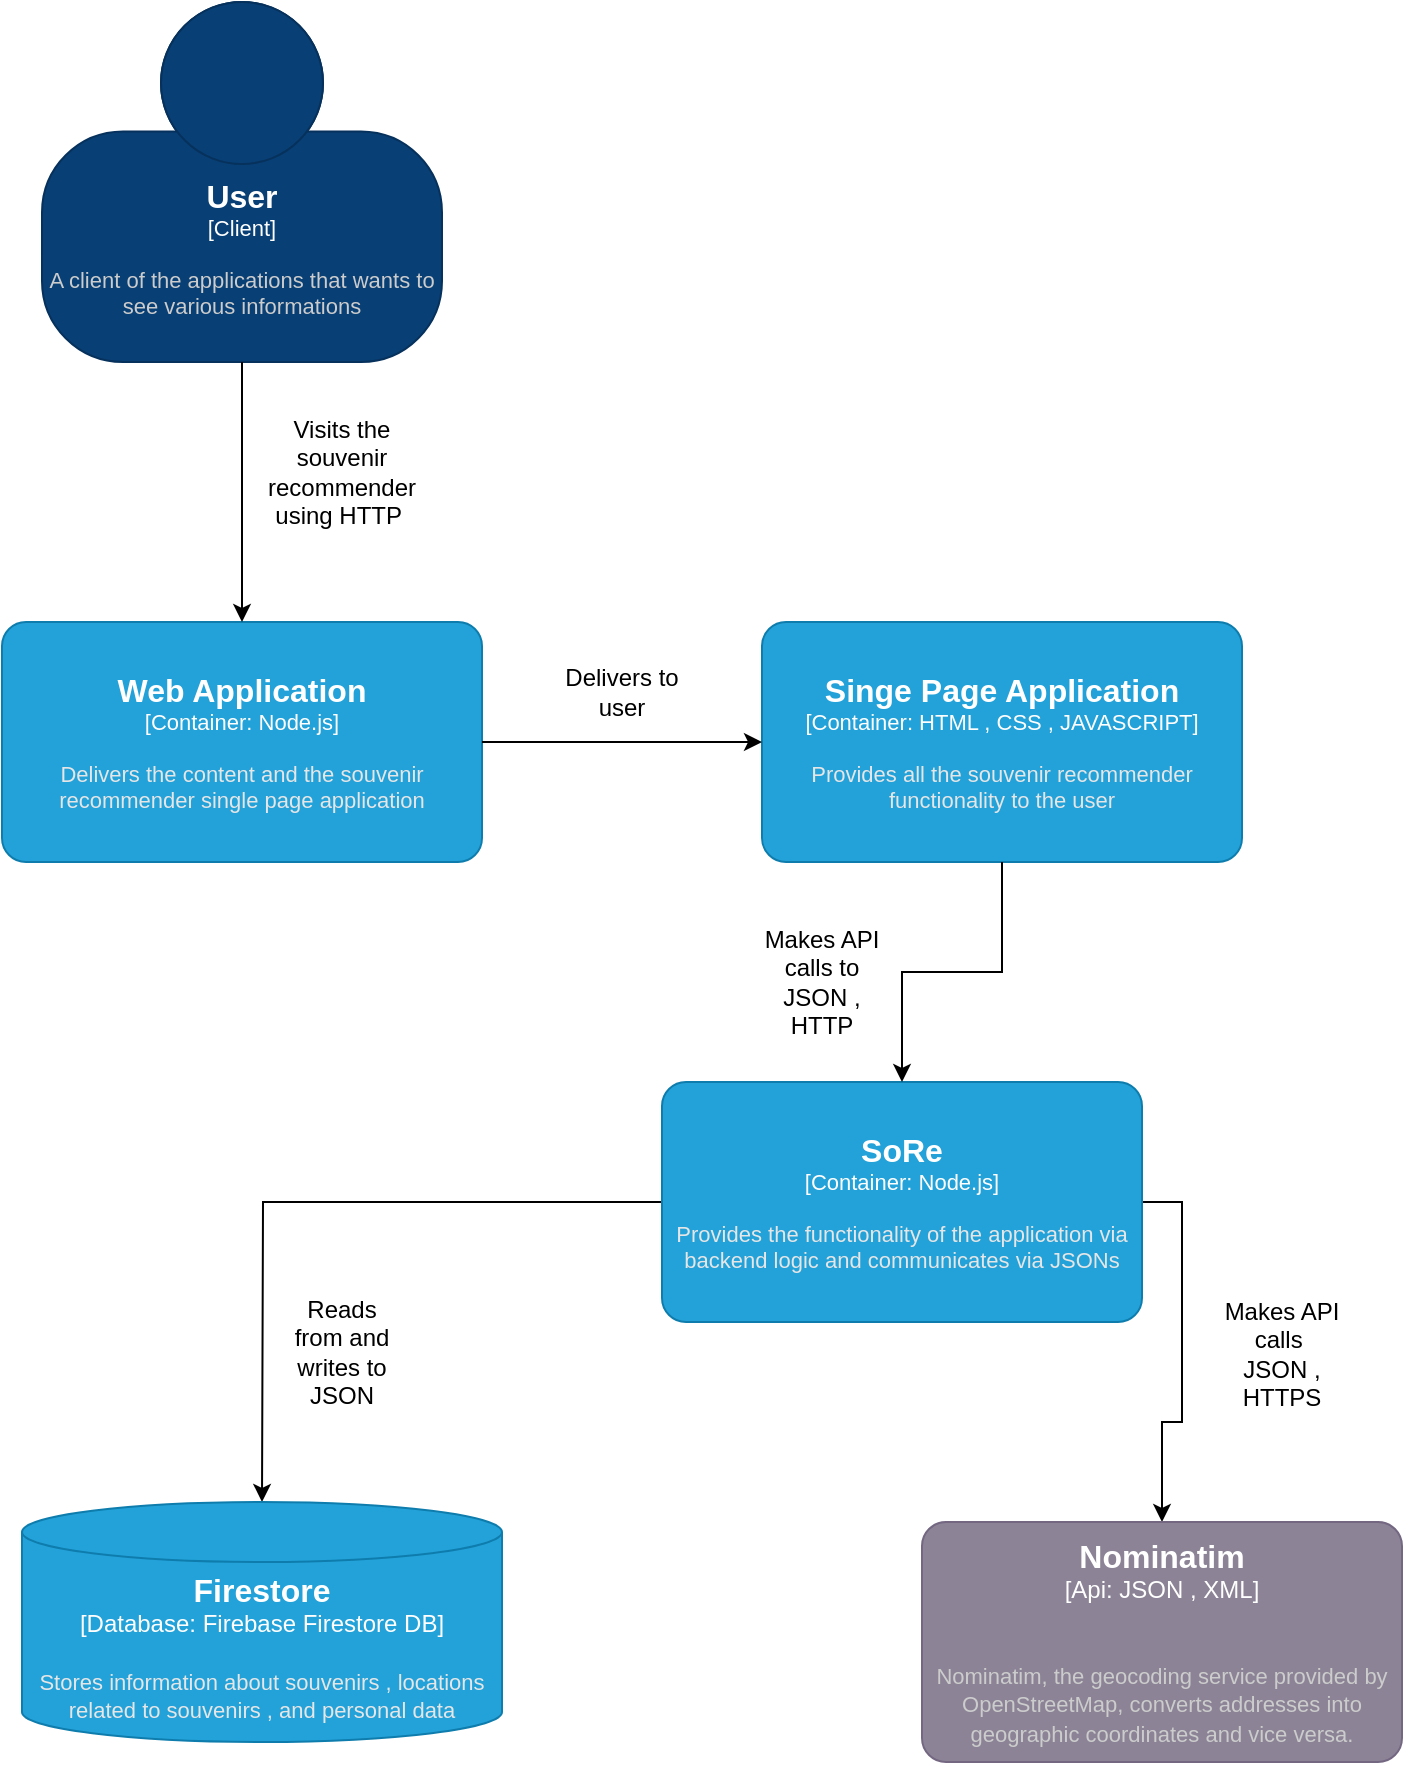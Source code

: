 <mxfile version="24.6.2" type="device">
  <diagram name="Page-1" id="7wgp-EEGFiK9bmjeXFir">
    <mxGraphModel dx="1908" dy="2112" grid="1" gridSize="10" guides="1" tooltips="1" connect="1" arrows="1" fold="1" page="1" pageScale="1" pageWidth="850" pageHeight="1100" math="0" shadow="0">
      <root>
        <mxCell id="0" />
        <mxCell id="1" parent="0" />
        <object placeholders="1" c4Name="User" c4Type="Client" c4Description="A client of the applications that wants to see various informations" label="&lt;font style=&quot;font-size: 16px&quot;&gt;&lt;b&gt;%c4Name%&lt;/b&gt;&lt;/font&gt;&lt;div&gt;[%c4Type%]&lt;/div&gt;&lt;br&gt;&lt;div&gt;&lt;font style=&quot;font-size: 11px&quot;&gt;&lt;font color=&quot;#cccccc&quot;&gt;%c4Description%&lt;/font&gt;&lt;/div&gt;" id="G0dsswEn-teH_MHdQ6yA-1">
          <mxCell style="html=1;fontSize=11;dashed=0;whiteSpace=wrap;fillColor=#083F75;strokeColor=#06315C;fontColor=#ffffff;shape=mxgraph.c4.person2;align=center;metaEdit=1;points=[[0.5,0,0],[1,0.5,0],[1,0.75,0],[0.75,1,0],[0.5,1,0],[0.25,1,0],[0,0.75,0],[0,0.5,0]];resizable=0;" parent="1" vertex="1">
            <mxGeometry x="60" y="-1040" width="200" height="180" as="geometry" />
          </mxCell>
        </object>
        <object placeholders="1" c4Name="Web Application" c4Type="Container" c4Technology="Node.js" c4Description="Delivers the content and the souvenir recommender single page application" label="&lt;font style=&quot;font-size: 16px&quot;&gt;&lt;b&gt;%c4Name%&lt;/b&gt;&lt;/font&gt;&lt;div&gt;[%c4Type%: %c4Technology%]&lt;/div&gt;&lt;br&gt;&lt;div&gt;&lt;font style=&quot;font-size: 11px&quot;&gt;&lt;font color=&quot;#E6E6E6&quot;&gt;%c4Description%&lt;/font&gt;&lt;/div&gt;" id="G0dsswEn-teH_MHdQ6yA-2">
          <mxCell style="rounded=1;whiteSpace=wrap;html=1;fontSize=11;labelBackgroundColor=none;fillColor=#23A2D9;fontColor=#ffffff;align=center;arcSize=10;strokeColor=#0E7DAD;metaEdit=1;resizable=0;points=[[0.25,0,0],[0.5,0,0],[0.75,0,0],[1,0.25,0],[1,0.5,0],[1,0.75,0],[0.75,1,0],[0.5,1,0],[0.25,1,0],[0,0.75,0],[0,0.5,0],[0,0.25,0]];" parent="1" vertex="1">
            <mxGeometry x="40" y="-730" width="240" height="120" as="geometry" />
          </mxCell>
        </object>
        <object placeholders="1" c4Name="Singe Page Application" c4Type="Container" c4Technology="HTML , CSS , JAVASCRIPT" c4Description="Provides all the souvenir recommender functionality to the user " label="&lt;font style=&quot;font-size: 16px&quot;&gt;&lt;b&gt;%c4Name%&lt;/b&gt;&lt;/font&gt;&lt;div&gt;[%c4Type%: %c4Technology%]&lt;/div&gt;&lt;br&gt;&lt;div&gt;&lt;font style=&quot;font-size: 11px&quot;&gt;&lt;font color=&quot;#E6E6E6&quot;&gt;%c4Description%&lt;/font&gt;&lt;/div&gt;" id="G0dsswEn-teH_MHdQ6yA-3">
          <mxCell style="rounded=1;whiteSpace=wrap;html=1;fontSize=11;labelBackgroundColor=none;fillColor=#23A2D9;fontColor=#ffffff;align=center;arcSize=10;strokeColor=#0E7DAD;metaEdit=1;resizable=0;points=[[0.25,0,0],[0.5,0,0],[0.75,0,0],[1,0.25,0],[1,0.5,0],[1,0.75,0],[0.75,1,0],[0.5,1,0],[0.25,1,0],[0,0.75,0],[0,0.5,0],[0,0.25,0]];" parent="1" vertex="1">
            <mxGeometry x="420" y="-730" width="240" height="120" as="geometry" />
          </mxCell>
        </object>
        <mxCell id="WGGaHwS2de0_7ey1eOri-6" style="edgeStyle=orthogonalEdgeStyle;rounded=0;orthogonalLoop=1;jettySize=auto;html=1;" edge="1" parent="1" source="G0dsswEn-teH_MHdQ6yA-4">
          <mxGeometry relative="1" as="geometry">
            <mxPoint x="170" y="-290" as="targetPoint" />
          </mxGeometry>
        </mxCell>
        <mxCell id="WGGaHwS2de0_7ey1eOri-9" style="edgeStyle=orthogonalEdgeStyle;rounded=0;orthogonalLoop=1;jettySize=auto;html=1;exitX=1;exitY=0.5;exitDx=0;exitDy=0;exitPerimeter=0;" edge="1" parent="1" source="G0dsswEn-teH_MHdQ6yA-4" target="WGGaHwS2de0_7ey1eOri-8">
          <mxGeometry relative="1" as="geometry" />
        </mxCell>
        <object placeholders="1" c4Name="SoRe" c4Type="Container" c4Technology="Node.js" c4Description="Provides the functionality of the application via backend logic and communicates via JSONs" label="&lt;font style=&quot;font-size: 16px&quot;&gt;&lt;b&gt;%c4Name%&lt;/b&gt;&lt;/font&gt;&lt;div&gt;[%c4Type%: %c4Technology%]&lt;/div&gt;&lt;br&gt;&lt;div&gt;&lt;font style=&quot;font-size: 11px&quot;&gt;&lt;font color=&quot;#E6E6E6&quot;&gt;%c4Description%&lt;/font&gt;&lt;/div&gt;" id="G0dsswEn-teH_MHdQ6yA-4">
          <mxCell style="rounded=1;whiteSpace=wrap;html=1;fontSize=11;labelBackgroundColor=none;fillColor=#23A2D9;fontColor=#ffffff;align=center;arcSize=10;strokeColor=#0E7DAD;metaEdit=1;resizable=0;points=[[0.25,0,0],[0.5,0,0],[0.75,0,0],[1,0.25,0],[1,0.5,0],[1,0.75,0],[0.75,1,0],[0.5,1,0],[0.25,1,0],[0,0.75,0],[0,0.5,0],[0,0.25,0]];" parent="1" vertex="1">
            <mxGeometry x="370" y="-500" width="240" height="120" as="geometry" />
          </mxCell>
        </object>
        <mxCell id="G0dsswEn-teH_MHdQ6yA-6" style="edgeStyle=orthogonalEdgeStyle;rounded=0;orthogonalLoop=1;jettySize=auto;html=1;exitX=0.5;exitY=1;exitDx=0;exitDy=0;exitPerimeter=0;entryX=0.5;entryY=0;entryDx=0;entryDy=0;entryPerimeter=0;" parent="1" source="G0dsswEn-teH_MHdQ6yA-1" target="G0dsswEn-teH_MHdQ6yA-2" edge="1">
          <mxGeometry relative="1" as="geometry" />
        </mxCell>
        <mxCell id="WGGaHwS2de0_7ey1eOri-1" value="Visits the souvenir recommender using HTTP&amp;nbsp;" style="text;html=1;align=center;verticalAlign=middle;whiteSpace=wrap;rounded=0;" vertex="1" parent="1">
          <mxGeometry x="180" y="-820" width="60" height="30" as="geometry" />
        </mxCell>
        <mxCell id="WGGaHwS2de0_7ey1eOri-2" style="edgeStyle=orthogonalEdgeStyle;rounded=0;orthogonalLoop=1;jettySize=auto;html=1;exitX=1;exitY=0.5;exitDx=0;exitDy=0;exitPerimeter=0;entryX=0;entryY=0.5;entryDx=0;entryDy=0;entryPerimeter=0;" edge="1" parent="1" source="G0dsswEn-teH_MHdQ6yA-2" target="G0dsswEn-teH_MHdQ6yA-3">
          <mxGeometry relative="1" as="geometry" />
        </mxCell>
        <mxCell id="WGGaHwS2de0_7ey1eOri-3" value="Delivers to user" style="text;html=1;align=center;verticalAlign=middle;whiteSpace=wrap;rounded=0;" vertex="1" parent="1">
          <mxGeometry x="320" y="-710" width="60" height="30" as="geometry" />
        </mxCell>
        <mxCell id="WGGaHwS2de0_7ey1eOri-4" style="edgeStyle=orthogonalEdgeStyle;rounded=0;orthogonalLoop=1;jettySize=auto;html=1;exitX=0.5;exitY=1;exitDx=0;exitDy=0;exitPerimeter=0;entryX=0.5;entryY=0;entryDx=0;entryDy=0;entryPerimeter=0;" edge="1" parent="1" source="G0dsswEn-teH_MHdQ6yA-3" target="G0dsswEn-teH_MHdQ6yA-4">
          <mxGeometry relative="1" as="geometry" />
        </mxCell>
        <mxCell id="WGGaHwS2de0_7ey1eOri-5" value="Makes API calls to JSON , HTTP" style="text;html=1;align=center;verticalAlign=middle;whiteSpace=wrap;rounded=0;" vertex="1" parent="1">
          <mxGeometry x="420" y="-565" width="60" height="30" as="geometry" />
        </mxCell>
        <mxCell id="WGGaHwS2de0_7ey1eOri-7" value="Reads from and writes to JSON" style="text;html=1;align=center;verticalAlign=middle;whiteSpace=wrap;rounded=0;" vertex="1" parent="1">
          <mxGeometry x="180" y="-380" width="60" height="30" as="geometry" />
        </mxCell>
        <object placeholders="1" c4Name="Nominatim" c4Type="Api: JSON , XML" c4Description="&#xa;Nominatim, the geocoding service provided by OpenStreetMap, converts addresses into geographic coordinates and vice versa.&#xa;" label="&lt;font style=&quot;font-size: 16px&quot;&gt;&lt;b&gt;%c4Name%&lt;/b&gt;&lt;/font&gt;&lt;div&gt;[%c4Type%]&lt;/div&gt;&lt;br&gt;&lt;div&gt;&lt;font style=&quot;font-size: 11px&quot;&gt;&lt;font color=&quot;#cccccc&quot;&gt;%c4Description%&lt;/font&gt;&lt;/div&gt;" id="WGGaHwS2de0_7ey1eOri-8">
          <mxCell style="rounded=1;whiteSpace=wrap;html=1;labelBackgroundColor=none;fillColor=#8C8496;fontColor=#ffffff;align=center;arcSize=10;strokeColor=#736782;metaEdit=1;resizable=0;points=[[0.25,0,0],[0.5,0,0],[0.75,0,0],[1,0.25,0],[1,0.5,0],[1,0.75,0],[0.75,1,0],[0.5,1,0],[0.25,1,0],[0,0.75,0],[0,0.5,0],[0,0.25,0]];" vertex="1" parent="1">
            <mxGeometry x="500" y="-280" width="240" height="120" as="geometry" />
          </mxCell>
        </object>
        <mxCell id="WGGaHwS2de0_7ey1eOri-10" value="Makes API calls&amp;nbsp;&lt;div&gt;JSON , HTTPS&lt;/div&gt;" style="text;html=1;align=center;verticalAlign=middle;whiteSpace=wrap;rounded=0;" vertex="1" parent="1">
          <mxGeometry x="650" y="-379" width="60" height="30" as="geometry" />
        </mxCell>
        <object placeholders="1" c4Type="Firestore" c4Container="Database" c4Technology="Firebase Firestore DB" c4Description="Stores information about souvenirs , locations related to souvenirs , and personal data" label="&lt;font style=&quot;font-size: 16px&quot;&gt;&lt;b&gt;%c4Type%&lt;/b&gt;&lt;/font&gt;&lt;div&gt;[%c4Container%:&amp;nbsp;%c4Technology%]&lt;/div&gt;&lt;br&gt;&lt;div&gt;&lt;font style=&quot;font-size: 11px&quot;&gt;&lt;font color=&quot;#E6E6E6&quot;&gt;%c4Description%&lt;/font&gt;&lt;/div&gt;" id="WGGaHwS2de0_7ey1eOri-11">
          <mxCell style="shape=cylinder3;size=15;whiteSpace=wrap;html=1;boundedLbl=1;rounded=0;labelBackgroundColor=none;fillColor=#23A2D9;fontSize=12;fontColor=#ffffff;align=center;strokeColor=#0E7DAD;metaEdit=1;points=[[0.5,0,0],[1,0.25,0],[1,0.5,0],[1,0.75,0],[0.5,1,0],[0,0.75,0],[0,0.5,0],[0,0.25,0]];resizable=0;" vertex="1" parent="1">
            <mxGeometry x="50" y="-290" width="240" height="120" as="geometry" />
          </mxCell>
        </object>
      </root>
    </mxGraphModel>
  </diagram>
</mxfile>
